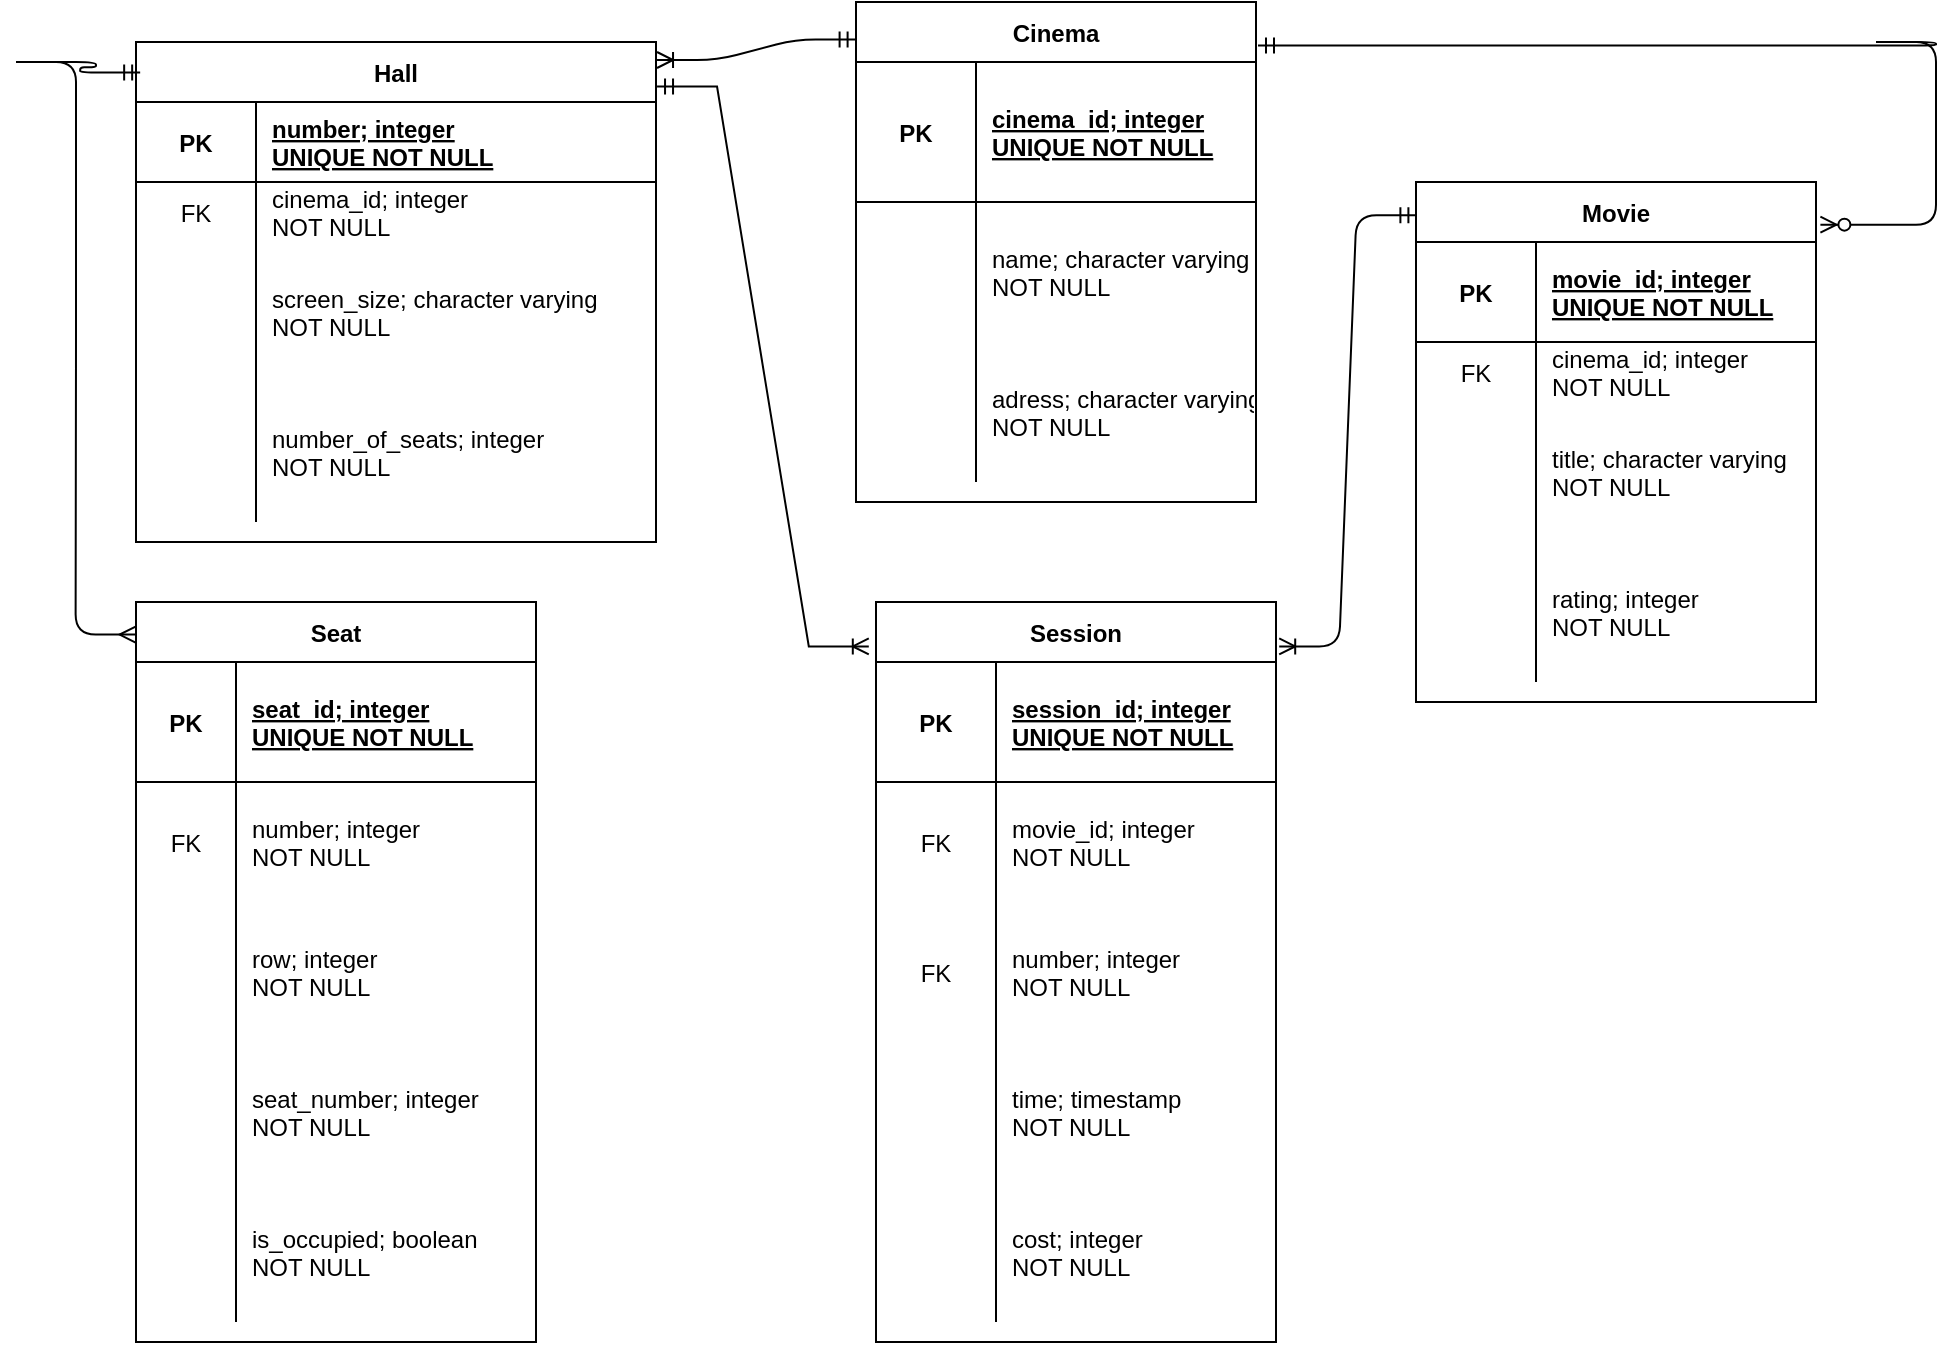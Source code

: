 <mxfile version="15.4.3" type="google"><diagram id="kMzA7yXmnURaKtFzhT7I" name="Page-1"><mxGraphModel dx="1221" dy="682" grid="1" gridSize="10" guides="1" tooltips="1" connect="1" arrows="1" fold="1" page="1" pageScale="1" pageWidth="827" pageHeight="1169" math="0" shadow="0"><root><mxCell id="0"/><mxCell id="1" parent="0"/><mxCell id="PZ32h7V4Z3iGgg_tWMvh-54" value="Session" style="shape=table;startSize=30;container=1;collapsible=1;childLayout=tableLayout;fixedRows=1;rowLines=0;fontStyle=1;align=center;resizeLast=1;" parent="1" vertex="1"><mxGeometry x="470" y="320" width="200" height="370" as="geometry"/></mxCell><mxCell id="PZ32h7V4Z3iGgg_tWMvh-58" value="" style="shape=partialRectangle;collapsible=0;dropTarget=0;pointerEvents=0;fillColor=none;top=0;left=0;bottom=1;right=0;points=[[0,0.5],[1,0.5]];portConstraint=eastwest;" parent="PZ32h7V4Z3iGgg_tWMvh-54" vertex="1"><mxGeometry y="30" width="200" height="60" as="geometry"/></mxCell><mxCell id="PZ32h7V4Z3iGgg_tWMvh-59" value="PK" style="shape=partialRectangle;connectable=0;fillColor=none;top=0;left=0;bottom=0;right=0;fontStyle=1;overflow=hidden;" parent="PZ32h7V4Z3iGgg_tWMvh-58" vertex="1"><mxGeometry width="60" height="60" as="geometry"><mxRectangle width="60" height="60" as="alternateBounds"/></mxGeometry></mxCell><mxCell id="PZ32h7V4Z3iGgg_tWMvh-60" value="session_id; integer&#10;UNIQUE NOT NULL" style="shape=partialRectangle;connectable=0;fillColor=none;top=0;left=0;bottom=0;right=0;align=left;spacingLeft=6;fontStyle=5;overflow=hidden;" parent="PZ32h7V4Z3iGgg_tWMvh-58" vertex="1"><mxGeometry x="60" width="140" height="60" as="geometry"><mxRectangle width="140" height="60" as="alternateBounds"/></mxGeometry></mxCell><mxCell id="PZ32h7V4Z3iGgg_tWMvh-61" value="" style="shape=partialRectangle;collapsible=0;dropTarget=0;pointerEvents=0;fillColor=none;top=0;left=0;bottom=0;right=0;points=[[0,0.5],[1,0.5]];portConstraint=eastwest;" parent="PZ32h7V4Z3iGgg_tWMvh-54" vertex="1"><mxGeometry y="90" width="200" height="60" as="geometry"/></mxCell><mxCell id="PZ32h7V4Z3iGgg_tWMvh-62" value="FK" style="shape=partialRectangle;connectable=0;fillColor=none;top=0;left=0;bottom=0;right=0;editable=1;overflow=hidden;" parent="PZ32h7V4Z3iGgg_tWMvh-61" vertex="1"><mxGeometry width="60" height="60" as="geometry"><mxRectangle width="60" height="60" as="alternateBounds"/></mxGeometry></mxCell><mxCell id="PZ32h7V4Z3iGgg_tWMvh-63" value="movie_id; integer&#10;NOT NULL" style="shape=partialRectangle;connectable=0;fillColor=none;top=0;left=0;bottom=0;right=0;align=left;spacingLeft=6;overflow=hidden;" parent="PZ32h7V4Z3iGgg_tWMvh-61" vertex="1"><mxGeometry x="60" width="140" height="60" as="geometry"><mxRectangle width="140" height="60" as="alternateBounds"/></mxGeometry></mxCell><mxCell id="PZ32h7V4Z3iGgg_tWMvh-64" value="" style="shape=partialRectangle;collapsible=0;dropTarget=0;pointerEvents=0;fillColor=none;top=0;left=0;bottom=0;right=0;points=[[0,0.5],[1,0.5]];portConstraint=eastwest;" parent="PZ32h7V4Z3iGgg_tWMvh-54" vertex="1"><mxGeometry y="150" width="200" height="70" as="geometry"/></mxCell><mxCell id="PZ32h7V4Z3iGgg_tWMvh-65" value="FK" style="shape=partialRectangle;connectable=0;fillColor=none;top=0;left=0;bottom=0;right=0;editable=1;overflow=hidden;" parent="PZ32h7V4Z3iGgg_tWMvh-64" vertex="1"><mxGeometry width="60" height="70" as="geometry"><mxRectangle width="60" height="70" as="alternateBounds"/></mxGeometry></mxCell><mxCell id="PZ32h7V4Z3iGgg_tWMvh-66" value="number; integer&#10;NOT NULL" style="shape=partialRectangle;connectable=0;fillColor=none;top=0;left=0;bottom=0;right=0;align=left;spacingLeft=6;overflow=hidden;" parent="PZ32h7V4Z3iGgg_tWMvh-64" vertex="1"><mxGeometry x="60" width="140" height="70" as="geometry"><mxRectangle width="140" height="70" as="alternateBounds"/></mxGeometry></mxCell><mxCell id="PZ32h7V4Z3iGgg_tWMvh-135" value="" style="shape=partialRectangle;collapsible=0;dropTarget=0;pointerEvents=0;fillColor=none;top=0;left=0;bottom=0;right=0;points=[[0,0.5],[1,0.5]];portConstraint=eastwest;" parent="PZ32h7V4Z3iGgg_tWMvh-54" vertex="1"><mxGeometry y="220" width="200" height="70" as="geometry"/></mxCell><mxCell id="PZ32h7V4Z3iGgg_tWMvh-136" value="" style="shape=partialRectangle;connectable=0;fillColor=none;top=0;left=0;bottom=0;right=0;editable=1;overflow=hidden;" parent="PZ32h7V4Z3iGgg_tWMvh-135" vertex="1"><mxGeometry width="60" height="70" as="geometry"><mxRectangle width="60" height="70" as="alternateBounds"/></mxGeometry></mxCell><mxCell id="PZ32h7V4Z3iGgg_tWMvh-137" value="time; timestamp&#10;NOT NULL" style="shape=partialRectangle;connectable=0;fillColor=none;top=0;left=0;bottom=0;right=0;align=left;spacingLeft=6;overflow=hidden;" parent="PZ32h7V4Z3iGgg_tWMvh-135" vertex="1"><mxGeometry x="60" width="140" height="70" as="geometry"><mxRectangle width="140" height="70" as="alternateBounds"/></mxGeometry></mxCell><mxCell id="PZ32h7V4Z3iGgg_tWMvh-68" value="" style="shape=partialRectangle;collapsible=0;dropTarget=0;pointerEvents=0;fillColor=none;top=0;left=0;bottom=0;right=0;points=[[0,0.5],[1,0.5]];portConstraint=eastwest;" parent="PZ32h7V4Z3iGgg_tWMvh-54" vertex="1"><mxGeometry y="290" width="200" height="70" as="geometry"/></mxCell><mxCell id="PZ32h7V4Z3iGgg_tWMvh-69" value="" style="shape=partialRectangle;connectable=0;fillColor=none;top=0;left=0;bottom=0;right=0;editable=1;overflow=hidden;" parent="PZ32h7V4Z3iGgg_tWMvh-68" vertex="1"><mxGeometry width="60" height="70" as="geometry"><mxRectangle width="60" height="70" as="alternateBounds"/></mxGeometry></mxCell><mxCell id="PZ32h7V4Z3iGgg_tWMvh-70" value="cost; integer&#10;NOT NULL" style="shape=partialRectangle;connectable=0;fillColor=none;top=0;left=0;bottom=0;right=0;align=left;spacingLeft=6;overflow=hidden;" parent="PZ32h7V4Z3iGgg_tWMvh-68" vertex="1"><mxGeometry x="60" width="140" height="70" as="geometry"><mxRectangle width="140" height="70" as="alternateBounds"/></mxGeometry></mxCell><mxCell id="PZ32h7V4Z3iGgg_tWMvh-71" value="Movie" style="shape=table;startSize=30;container=1;collapsible=1;childLayout=tableLayout;fixedRows=1;rowLines=0;fontStyle=1;align=center;resizeLast=1;" parent="1" vertex="1"><mxGeometry x="740" y="110" width="200" height="260" as="geometry"/></mxCell><mxCell id="PZ32h7V4Z3iGgg_tWMvh-72" value="" style="shape=partialRectangle;collapsible=0;dropTarget=0;pointerEvents=0;fillColor=none;top=0;left=0;bottom=1;right=0;points=[[0,0.5],[1,0.5]];portConstraint=eastwest;" parent="PZ32h7V4Z3iGgg_tWMvh-71" vertex="1"><mxGeometry y="30" width="200" height="50" as="geometry"/></mxCell><mxCell id="PZ32h7V4Z3iGgg_tWMvh-73" value="PK" style="shape=partialRectangle;connectable=0;fillColor=none;top=0;left=0;bottom=0;right=0;fontStyle=1;overflow=hidden;" parent="PZ32h7V4Z3iGgg_tWMvh-72" vertex="1"><mxGeometry width="60" height="50" as="geometry"><mxRectangle width="60" height="50" as="alternateBounds"/></mxGeometry></mxCell><mxCell id="PZ32h7V4Z3iGgg_tWMvh-74" value="movie_id; integer&#10;UNIQUE NOT NULL" style="shape=partialRectangle;connectable=0;fillColor=none;top=0;left=0;bottom=0;right=0;align=left;spacingLeft=6;fontStyle=5;overflow=hidden;" parent="PZ32h7V4Z3iGgg_tWMvh-72" vertex="1"><mxGeometry x="60" width="140" height="50" as="geometry"><mxRectangle width="140" height="50" as="alternateBounds"/></mxGeometry></mxCell><mxCell id="PZ32h7V4Z3iGgg_tWMvh-75" value="" style="shape=partialRectangle;collapsible=0;dropTarget=0;pointerEvents=0;fillColor=none;top=0;left=0;bottom=0;right=0;points=[[0,0.5],[1,0.5]];portConstraint=eastwest;" parent="PZ32h7V4Z3iGgg_tWMvh-71" vertex="1"><mxGeometry y="80" width="200" height="30" as="geometry"/></mxCell><mxCell id="PZ32h7V4Z3iGgg_tWMvh-76" value="FK" style="shape=partialRectangle;connectable=0;fillColor=none;top=0;left=0;bottom=0;right=0;editable=1;overflow=hidden;" parent="PZ32h7V4Z3iGgg_tWMvh-75" vertex="1"><mxGeometry width="60" height="30" as="geometry"><mxRectangle width="60" height="30" as="alternateBounds"/></mxGeometry></mxCell><mxCell id="PZ32h7V4Z3iGgg_tWMvh-77" value="cinema_id; integer&#10;NOT NULL" style="shape=partialRectangle;connectable=0;fillColor=none;top=0;left=0;bottom=0;right=0;align=left;spacingLeft=6;overflow=hidden;" parent="PZ32h7V4Z3iGgg_tWMvh-75" vertex="1"><mxGeometry x="60" width="140" height="30" as="geometry"><mxRectangle width="140" height="30" as="alternateBounds"/></mxGeometry></mxCell><mxCell id="PZ32h7V4Z3iGgg_tWMvh-78" value="" style="shape=partialRectangle;collapsible=0;dropTarget=0;pointerEvents=0;fillColor=none;top=0;left=0;bottom=0;right=0;points=[[0,0.5],[1,0.5]];portConstraint=eastwest;" parent="PZ32h7V4Z3iGgg_tWMvh-71" vertex="1"><mxGeometry y="110" width="200" height="70" as="geometry"/></mxCell><mxCell id="PZ32h7V4Z3iGgg_tWMvh-79" value="" style="shape=partialRectangle;connectable=0;fillColor=none;top=0;left=0;bottom=0;right=0;editable=1;overflow=hidden;" parent="PZ32h7V4Z3iGgg_tWMvh-78" vertex="1"><mxGeometry width="60" height="70" as="geometry"><mxRectangle width="60" height="70" as="alternateBounds"/></mxGeometry></mxCell><mxCell id="PZ32h7V4Z3iGgg_tWMvh-80" value="title; character varying&#10;NOT NULL" style="shape=partialRectangle;connectable=0;fillColor=none;top=0;left=0;bottom=0;right=0;align=left;spacingLeft=6;overflow=hidden;" parent="PZ32h7V4Z3iGgg_tWMvh-78" vertex="1"><mxGeometry x="60" width="140" height="70" as="geometry"><mxRectangle width="140" height="70" as="alternateBounds"/></mxGeometry></mxCell><mxCell id="PZ32h7V4Z3iGgg_tWMvh-81" value="" style="shape=partialRectangle;collapsible=0;dropTarget=0;pointerEvents=0;fillColor=none;top=0;left=0;bottom=0;right=0;points=[[0,0.5],[1,0.5]];portConstraint=eastwest;" parent="PZ32h7V4Z3iGgg_tWMvh-71" vertex="1"><mxGeometry y="180" width="200" height="70" as="geometry"/></mxCell><mxCell id="PZ32h7V4Z3iGgg_tWMvh-82" value="" style="shape=partialRectangle;connectable=0;fillColor=none;top=0;left=0;bottom=0;right=0;editable=1;overflow=hidden;" parent="PZ32h7V4Z3iGgg_tWMvh-81" vertex="1"><mxGeometry width="60" height="70" as="geometry"><mxRectangle width="60" height="70" as="alternateBounds"/></mxGeometry></mxCell><mxCell id="PZ32h7V4Z3iGgg_tWMvh-83" value="rating; integer&#10;NOT NULL" style="shape=partialRectangle;connectable=0;fillColor=none;top=0;left=0;bottom=0;right=0;align=left;spacingLeft=6;overflow=hidden;" parent="PZ32h7V4Z3iGgg_tWMvh-81" vertex="1"><mxGeometry x="60" width="140" height="70" as="geometry"><mxRectangle width="140" height="70" as="alternateBounds"/></mxGeometry></mxCell><mxCell id="PZ32h7V4Z3iGgg_tWMvh-84" value="" style="edgeStyle=entityRelationEdgeStyle;fontSize=12;html=1;endArrow=ERoneToMany;startArrow=ERmandOne;exitX=0.001;exitY=0.064;exitDx=0;exitDy=0;exitPerimeter=0;entryX=1.008;entryY=0.06;entryDx=0;entryDy=0;entryPerimeter=0;" parent="1" source="PZ32h7V4Z3iGgg_tWMvh-71" target="PZ32h7V4Z3iGgg_tWMvh-54" edge="1"><mxGeometry width="100" height="100" relative="1" as="geometry"><mxPoint x="413.5" y="470" as="sourcePoint"/><mxPoint x="680" y="380" as="targetPoint"/></mxGeometry></mxCell><mxCell id="PZ32h7V4Z3iGgg_tWMvh-85" value="Cinema" style="shape=table;startSize=30;container=1;collapsible=1;childLayout=tableLayout;fixedRows=1;rowLines=0;fontStyle=1;align=center;resizeLast=1;" parent="1" vertex="1"><mxGeometry x="460" y="20" width="200" height="250.0" as="geometry"/></mxCell><mxCell id="PZ32h7V4Z3iGgg_tWMvh-86" value="" style="shape=partialRectangle;collapsible=0;dropTarget=0;pointerEvents=0;fillColor=none;top=0;left=0;bottom=1;right=0;points=[[0,0.5],[1,0.5]];portConstraint=eastwest;" parent="PZ32h7V4Z3iGgg_tWMvh-85" vertex="1"><mxGeometry y="30" width="200" height="70" as="geometry"/></mxCell><mxCell id="PZ32h7V4Z3iGgg_tWMvh-87" value="PK" style="shape=partialRectangle;connectable=0;fillColor=none;top=0;left=0;bottom=0;right=0;fontStyle=1;overflow=hidden;" parent="PZ32h7V4Z3iGgg_tWMvh-86" vertex="1"><mxGeometry width="60" height="70" as="geometry"><mxRectangle width="60" height="70" as="alternateBounds"/></mxGeometry></mxCell><mxCell id="PZ32h7V4Z3iGgg_tWMvh-88" value="cinema_id; integer&#10;UNIQUE NOT NULL" style="shape=partialRectangle;connectable=0;fillColor=none;top=0;left=0;bottom=0;right=0;align=left;spacingLeft=6;fontStyle=5;overflow=hidden;" parent="PZ32h7V4Z3iGgg_tWMvh-86" vertex="1"><mxGeometry x="60" width="140" height="70" as="geometry"><mxRectangle width="140" height="70" as="alternateBounds"/></mxGeometry></mxCell><mxCell id="PZ32h7V4Z3iGgg_tWMvh-92" value="" style="shape=partialRectangle;collapsible=0;dropTarget=0;pointerEvents=0;fillColor=none;top=0;left=0;bottom=0;right=0;points=[[0,0.5],[1,0.5]];portConstraint=eastwest;" parent="PZ32h7V4Z3iGgg_tWMvh-85" vertex="1"><mxGeometry y="100" width="200" height="70" as="geometry"/></mxCell><mxCell id="PZ32h7V4Z3iGgg_tWMvh-93" value="" style="shape=partialRectangle;connectable=0;fillColor=none;top=0;left=0;bottom=0;right=0;editable=1;overflow=hidden;" parent="PZ32h7V4Z3iGgg_tWMvh-92" vertex="1"><mxGeometry width="60" height="70" as="geometry"><mxRectangle width="60" height="70" as="alternateBounds"/></mxGeometry></mxCell><mxCell id="PZ32h7V4Z3iGgg_tWMvh-94" value="name; character varying&#10;NOT NULL" style="shape=partialRectangle;connectable=0;fillColor=none;top=0;left=0;bottom=0;right=0;align=left;spacingLeft=6;overflow=hidden;" parent="PZ32h7V4Z3iGgg_tWMvh-92" vertex="1"><mxGeometry x="60" width="140" height="70" as="geometry"><mxRectangle width="140" height="70" as="alternateBounds"/></mxGeometry></mxCell><mxCell id="PZ32h7V4Z3iGgg_tWMvh-95" value="" style="shape=partialRectangle;collapsible=0;dropTarget=0;pointerEvents=0;fillColor=none;top=0;left=0;bottom=0;right=0;points=[[0,0.5],[1,0.5]];portConstraint=eastwest;" parent="PZ32h7V4Z3iGgg_tWMvh-85" vertex="1"><mxGeometry y="170" width="200" height="70" as="geometry"/></mxCell><mxCell id="PZ32h7V4Z3iGgg_tWMvh-96" value="" style="shape=partialRectangle;connectable=0;fillColor=none;top=0;left=0;bottom=0;right=0;editable=1;overflow=hidden;" parent="PZ32h7V4Z3iGgg_tWMvh-95" vertex="1"><mxGeometry width="60" height="70" as="geometry"><mxRectangle width="60" height="70" as="alternateBounds"/></mxGeometry></mxCell><mxCell id="PZ32h7V4Z3iGgg_tWMvh-97" value="adress; character varying&#10;NOT NULL" style="shape=partialRectangle;connectable=0;fillColor=none;top=0;left=0;bottom=0;right=0;align=left;spacingLeft=6;overflow=hidden;" parent="PZ32h7V4Z3iGgg_tWMvh-95" vertex="1"><mxGeometry x="60" width="140" height="70" as="geometry"><mxRectangle width="140" height="70" as="alternateBounds"/></mxGeometry></mxCell><mxCell id="PZ32h7V4Z3iGgg_tWMvh-99" value="" style="edgeStyle=entityRelationEdgeStyle;fontSize=12;html=1;endArrow=ERzeroToMany;endFill=1;entryX=1.011;entryY=0.082;entryDx=0;entryDy=0;entryPerimeter=0;" parent="1" target="PZ32h7V4Z3iGgg_tWMvh-71" edge="1"><mxGeometry width="100" height="100" relative="1" as="geometry"><mxPoint x="970" y="40" as="sourcePoint"/><mxPoint x="950" y="360" as="targetPoint"/></mxGeometry></mxCell><mxCell id="PZ32h7V4Z3iGgg_tWMvh-100" value="" style="edgeStyle=entityRelationEdgeStyle;fontSize=12;html=1;endArrow=ERmandOne;entryX=1.005;entryY=0.087;entryDx=0;entryDy=0;entryPerimeter=0;" parent="1" target="PZ32h7V4Z3iGgg_tWMvh-85" edge="1"><mxGeometry width="100" height="100" relative="1" as="geometry"><mxPoint x="970" y="40" as="sourcePoint"/><mxPoint x="700" y="36" as="targetPoint"/></mxGeometry></mxCell><mxCell id="PZ32h7V4Z3iGgg_tWMvh-101" value="Hall" style="shape=table;startSize=30;container=1;collapsible=1;childLayout=tableLayout;fixedRows=1;rowLines=0;fontStyle=1;align=center;resizeLast=1;" parent="1" vertex="1"><mxGeometry x="100" y="40" width="260" height="250" as="geometry"/></mxCell><mxCell id="PZ32h7V4Z3iGgg_tWMvh-102" value="" style="shape=partialRectangle;collapsible=0;dropTarget=0;pointerEvents=0;fillColor=none;top=0;left=0;bottom=1;right=0;points=[[0,0.5],[1,0.5]];portConstraint=eastwest;" parent="PZ32h7V4Z3iGgg_tWMvh-101" vertex="1"><mxGeometry y="30" width="260" height="40" as="geometry"/></mxCell><mxCell id="PZ32h7V4Z3iGgg_tWMvh-103" value="PK" style="shape=partialRectangle;connectable=0;fillColor=none;top=0;left=0;bottom=0;right=0;fontStyle=1;overflow=hidden;" parent="PZ32h7V4Z3iGgg_tWMvh-102" vertex="1"><mxGeometry width="60" height="40" as="geometry"><mxRectangle width="60" height="40" as="alternateBounds"/></mxGeometry></mxCell><mxCell id="PZ32h7V4Z3iGgg_tWMvh-104" value="number; integer&#10;UNIQUE NOT NULL" style="shape=partialRectangle;connectable=0;fillColor=none;top=0;left=0;bottom=0;right=0;align=left;spacingLeft=6;fontStyle=5;overflow=hidden;" parent="PZ32h7V4Z3iGgg_tWMvh-102" vertex="1"><mxGeometry x="60" width="200" height="40" as="geometry"><mxRectangle width="200" height="40" as="alternateBounds"/></mxGeometry></mxCell><mxCell id="PZ32h7V4Z3iGgg_tWMvh-105" value="" style="shape=partialRectangle;collapsible=0;dropTarget=0;pointerEvents=0;fillColor=none;top=0;left=0;bottom=0;right=0;points=[[0,0.5],[1,0.5]];portConstraint=eastwest;" parent="PZ32h7V4Z3iGgg_tWMvh-101" vertex="1"><mxGeometry y="70" width="260" height="30" as="geometry"/></mxCell><mxCell id="PZ32h7V4Z3iGgg_tWMvh-106" value="FK" style="shape=partialRectangle;connectable=0;fillColor=none;top=0;left=0;bottom=0;right=0;editable=1;overflow=hidden;" parent="PZ32h7V4Z3iGgg_tWMvh-105" vertex="1"><mxGeometry width="60" height="30" as="geometry"><mxRectangle width="60" height="30" as="alternateBounds"/></mxGeometry></mxCell><mxCell id="PZ32h7V4Z3iGgg_tWMvh-107" value="cinema_id; integer&#10;NOT NULL" style="shape=partialRectangle;connectable=0;fillColor=none;top=0;left=0;bottom=0;right=0;align=left;spacingLeft=6;overflow=hidden;" parent="PZ32h7V4Z3iGgg_tWMvh-105" vertex="1"><mxGeometry x="60" width="200" height="30" as="geometry"><mxRectangle width="200" height="30" as="alternateBounds"/></mxGeometry></mxCell><mxCell id="PZ32h7V4Z3iGgg_tWMvh-108" value="" style="shape=partialRectangle;collapsible=0;dropTarget=0;pointerEvents=0;fillColor=none;top=0;left=0;bottom=0;right=0;points=[[0,0.5],[1,0.5]];portConstraint=eastwest;" parent="PZ32h7V4Z3iGgg_tWMvh-101" vertex="1"><mxGeometry y="100" width="260" height="70" as="geometry"/></mxCell><mxCell id="PZ32h7V4Z3iGgg_tWMvh-109" value="" style="shape=partialRectangle;connectable=0;fillColor=none;top=0;left=0;bottom=0;right=0;editable=1;overflow=hidden;" parent="PZ32h7V4Z3iGgg_tWMvh-108" vertex="1"><mxGeometry width="60" height="70" as="geometry"><mxRectangle width="60" height="70" as="alternateBounds"/></mxGeometry></mxCell><mxCell id="PZ32h7V4Z3iGgg_tWMvh-110" value="screen_size; character varying&#10;NOT NULL" style="shape=partialRectangle;connectable=0;fillColor=none;top=0;left=0;bottom=0;right=0;align=left;spacingLeft=6;overflow=hidden;" parent="PZ32h7V4Z3iGgg_tWMvh-108" vertex="1"><mxGeometry x="60" width="200" height="70" as="geometry"><mxRectangle width="200" height="70" as="alternateBounds"/></mxGeometry></mxCell><mxCell id="PZ32h7V4Z3iGgg_tWMvh-111" value="" style="shape=partialRectangle;collapsible=0;dropTarget=0;pointerEvents=0;fillColor=none;top=0;left=0;bottom=0;right=0;points=[[0,0.5],[1,0.5]];portConstraint=eastwest;" parent="PZ32h7V4Z3iGgg_tWMvh-101" vertex="1"><mxGeometry y="170" width="260" height="70" as="geometry"/></mxCell><mxCell id="PZ32h7V4Z3iGgg_tWMvh-112" value="" style="shape=partialRectangle;connectable=0;fillColor=none;top=0;left=0;bottom=0;right=0;editable=1;overflow=hidden;" parent="PZ32h7V4Z3iGgg_tWMvh-111" vertex="1"><mxGeometry width="60" height="70" as="geometry"><mxRectangle width="60" height="70" as="alternateBounds"/></mxGeometry></mxCell><mxCell id="PZ32h7V4Z3iGgg_tWMvh-113" value="number_of_seats; integer&#10;NOT NULL" style="shape=partialRectangle;connectable=0;fillColor=none;top=0;left=0;bottom=0;right=0;align=left;spacingLeft=6;overflow=hidden;" parent="PZ32h7V4Z3iGgg_tWMvh-111" vertex="1"><mxGeometry x="60" width="200" height="70" as="geometry"><mxRectangle width="200" height="70" as="alternateBounds"/></mxGeometry></mxCell><mxCell id="PZ32h7V4Z3iGgg_tWMvh-138" value="" style="edgeStyle=entityRelationEdgeStyle;fontSize=12;html=1;endArrow=ERoneToMany;startArrow=ERmandOne;exitX=-0.001;exitY=0.075;exitDx=0;exitDy=0;exitPerimeter=0;entryX=1.002;entryY=0.036;entryDx=0;entryDy=0;entryPerimeter=0;" parent="1" source="PZ32h7V4Z3iGgg_tWMvh-85" target="PZ32h7V4Z3iGgg_tWMvh-101" edge="1"><mxGeometry width="100" height="100" relative="1" as="geometry"><mxPoint x="310" y="320" as="sourcePoint"/><mxPoint x="410" y="220" as="targetPoint"/></mxGeometry></mxCell><mxCell id="PZ32h7V4Z3iGgg_tWMvh-140" value="Seat" style="shape=table;startSize=30;container=1;collapsible=1;childLayout=tableLayout;fixedRows=1;rowLines=0;fontStyle=1;align=center;resizeLast=1;" parent="1" vertex="1"><mxGeometry x="100" y="320" width="200" height="370" as="geometry"/></mxCell><mxCell id="PZ32h7V4Z3iGgg_tWMvh-141" value="" style="shape=partialRectangle;collapsible=0;dropTarget=0;pointerEvents=0;fillColor=none;top=0;left=0;bottom=1;right=0;points=[[0,0.5],[1,0.5]];portConstraint=eastwest;" parent="PZ32h7V4Z3iGgg_tWMvh-140" vertex="1"><mxGeometry y="30" width="200" height="60" as="geometry"/></mxCell><mxCell id="PZ32h7V4Z3iGgg_tWMvh-142" value="PK" style="shape=partialRectangle;connectable=0;fillColor=none;top=0;left=0;bottom=0;right=0;fontStyle=1;overflow=hidden;" parent="PZ32h7V4Z3iGgg_tWMvh-141" vertex="1"><mxGeometry width="50" height="60" as="geometry"><mxRectangle width="50" height="60" as="alternateBounds"/></mxGeometry></mxCell><mxCell id="PZ32h7V4Z3iGgg_tWMvh-143" value="seat_id; integer&#10;UNIQUE NOT NULL" style="shape=partialRectangle;connectable=0;fillColor=none;top=0;left=0;bottom=0;right=0;align=left;spacingLeft=6;fontStyle=5;overflow=hidden;" parent="PZ32h7V4Z3iGgg_tWMvh-141" vertex="1"><mxGeometry x="50" width="150" height="60" as="geometry"><mxRectangle width="150" height="60" as="alternateBounds"/></mxGeometry></mxCell><mxCell id="PZ32h7V4Z3iGgg_tWMvh-144" value="" style="shape=partialRectangle;collapsible=0;dropTarget=0;pointerEvents=0;fillColor=none;top=0;left=0;bottom=0;right=0;points=[[0,0.5],[1,0.5]];portConstraint=eastwest;" parent="PZ32h7V4Z3iGgg_tWMvh-140" vertex="1"><mxGeometry y="90" width="200" height="60" as="geometry"/></mxCell><mxCell id="PZ32h7V4Z3iGgg_tWMvh-145" value="FK" style="shape=partialRectangle;connectable=0;fillColor=none;top=0;left=0;bottom=0;right=0;editable=1;overflow=hidden;" parent="PZ32h7V4Z3iGgg_tWMvh-144" vertex="1"><mxGeometry width="50" height="60" as="geometry"><mxRectangle width="50" height="60" as="alternateBounds"/></mxGeometry></mxCell><mxCell id="PZ32h7V4Z3iGgg_tWMvh-146" value="number; integer&#10;NOT NULL" style="shape=partialRectangle;connectable=0;fillColor=none;top=0;left=0;bottom=0;right=0;align=left;spacingLeft=6;overflow=hidden;" parent="PZ32h7V4Z3iGgg_tWMvh-144" vertex="1"><mxGeometry x="50" width="150" height="60" as="geometry"><mxRectangle width="150" height="60" as="alternateBounds"/></mxGeometry></mxCell><mxCell id="PZ32h7V4Z3iGgg_tWMvh-147" value="" style="shape=partialRectangle;collapsible=0;dropTarget=0;pointerEvents=0;fillColor=none;top=0;left=0;bottom=0;right=0;points=[[0,0.5],[1,0.5]];portConstraint=eastwest;" parent="PZ32h7V4Z3iGgg_tWMvh-140" vertex="1"><mxGeometry y="150" width="200" height="70" as="geometry"/></mxCell><mxCell id="PZ32h7V4Z3iGgg_tWMvh-148" value="" style="shape=partialRectangle;connectable=0;fillColor=none;top=0;left=0;bottom=0;right=0;editable=1;overflow=hidden;" parent="PZ32h7V4Z3iGgg_tWMvh-147" vertex="1"><mxGeometry width="50" height="70" as="geometry"><mxRectangle width="50" height="70" as="alternateBounds"/></mxGeometry></mxCell><mxCell id="PZ32h7V4Z3iGgg_tWMvh-149" value="row; integer&#10;NOT NULL" style="shape=partialRectangle;connectable=0;fillColor=none;top=0;left=0;bottom=0;right=0;align=left;spacingLeft=6;overflow=hidden;" parent="PZ32h7V4Z3iGgg_tWMvh-147" vertex="1"><mxGeometry x="50" width="150" height="70" as="geometry"><mxRectangle width="150" height="70" as="alternateBounds"/></mxGeometry></mxCell><mxCell id="PZ32h7V4Z3iGgg_tWMvh-150" value="" style="shape=partialRectangle;collapsible=0;dropTarget=0;pointerEvents=0;fillColor=none;top=0;left=0;bottom=0;right=0;points=[[0,0.5],[1,0.5]];portConstraint=eastwest;" parent="PZ32h7V4Z3iGgg_tWMvh-140" vertex="1"><mxGeometry y="220" width="200" height="70" as="geometry"/></mxCell><mxCell id="PZ32h7V4Z3iGgg_tWMvh-151" value="" style="shape=partialRectangle;connectable=0;fillColor=none;top=0;left=0;bottom=0;right=0;editable=1;overflow=hidden;" parent="PZ32h7V4Z3iGgg_tWMvh-150" vertex="1"><mxGeometry width="50" height="70" as="geometry"><mxRectangle width="50" height="70" as="alternateBounds"/></mxGeometry></mxCell><mxCell id="PZ32h7V4Z3iGgg_tWMvh-152" value="seat_number; integer&#10;NOT NULL" style="shape=partialRectangle;connectable=0;fillColor=none;top=0;left=0;bottom=0;right=0;align=left;spacingLeft=6;overflow=hidden;" parent="PZ32h7V4Z3iGgg_tWMvh-150" vertex="1"><mxGeometry x="50" width="150" height="70" as="geometry"><mxRectangle width="150" height="70" as="alternateBounds"/></mxGeometry></mxCell><mxCell id="PZ32h7V4Z3iGgg_tWMvh-153" value="" style="shape=partialRectangle;collapsible=0;dropTarget=0;pointerEvents=0;fillColor=none;top=0;left=0;bottom=0;right=0;points=[[0,0.5],[1,0.5]];portConstraint=eastwest;" parent="PZ32h7V4Z3iGgg_tWMvh-140" vertex="1"><mxGeometry y="290" width="200" height="70" as="geometry"/></mxCell><mxCell id="PZ32h7V4Z3iGgg_tWMvh-154" value="" style="shape=partialRectangle;connectable=0;fillColor=none;top=0;left=0;bottom=0;right=0;editable=1;overflow=hidden;" parent="PZ32h7V4Z3iGgg_tWMvh-153" vertex="1"><mxGeometry width="50" height="70" as="geometry"><mxRectangle width="50" height="70" as="alternateBounds"/></mxGeometry></mxCell><mxCell id="PZ32h7V4Z3iGgg_tWMvh-155" value="is_occupied; boolean&#10;NOT NULL" style="shape=partialRectangle;connectable=0;fillColor=none;top=0;left=0;bottom=0;right=0;align=left;spacingLeft=6;overflow=hidden;" parent="PZ32h7V4Z3iGgg_tWMvh-153" vertex="1"><mxGeometry x="50" width="150" height="70" as="geometry"><mxRectangle width="150" height="70" as="alternateBounds"/></mxGeometry></mxCell><mxCell id="PZ32h7V4Z3iGgg_tWMvh-157" value="" style="edgeStyle=entityRelationEdgeStyle;fontSize=12;html=1;endArrow=ERmandOne;entryX=0.008;entryY=0.061;entryDx=0;entryDy=0;entryPerimeter=0;" parent="1" target="PZ32h7V4Z3iGgg_tWMvh-101" edge="1"><mxGeometry width="100" height="100" relative="1" as="geometry"><mxPoint x="50" y="50" as="sourcePoint"/><mxPoint x="160" y="320" as="targetPoint"/></mxGeometry></mxCell><mxCell id="PZ32h7V4Z3iGgg_tWMvh-158" value="" style="edgeStyle=entityRelationEdgeStyle;fontSize=12;html=1;endArrow=ERmany;entryX=-0.001;entryY=0.044;entryDx=0;entryDy=0;entryPerimeter=0;" parent="1" target="PZ32h7V4Z3iGgg_tWMvh-140" edge="1"><mxGeometry width="100" height="100" relative="1" as="geometry"><mxPoint x="40" y="50" as="sourcePoint"/><mxPoint x="50" y="370" as="targetPoint"/></mxGeometry></mxCell><mxCell id="prkfdHB72Dv5_L9SjHDF-1" value="" style="edgeStyle=entityRelationEdgeStyle;fontSize=12;html=1;endArrow=ERoneToMany;startArrow=ERmandOne;rounded=0;exitX=1.002;exitY=0.089;exitDx=0;exitDy=0;exitPerimeter=0;entryX=-0.018;entryY=0.06;entryDx=0;entryDy=0;entryPerimeter=0;" edge="1" parent="1" source="PZ32h7V4Z3iGgg_tWMvh-101" target="PZ32h7V4Z3iGgg_tWMvh-54"><mxGeometry width="100" height="100" relative="1" as="geometry"><mxPoint x="380" y="110" as="sourcePoint"/><mxPoint x="390" y="330" as="targetPoint"/></mxGeometry></mxCell></root></mxGraphModel></diagram></mxfile>
